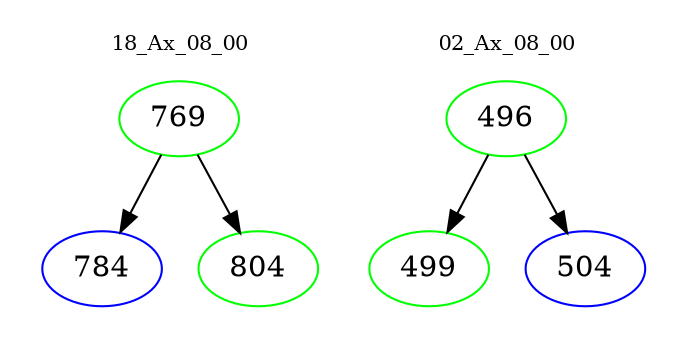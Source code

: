 digraph{
subgraph cluster_0 {
color = white
label = "18_Ax_08_00";
fontsize=10;
T0_769 [label="769", color="green"]
T0_769 -> T0_784 [color="black"]
T0_784 [label="784", color="blue"]
T0_769 -> T0_804 [color="black"]
T0_804 [label="804", color="green"]
}
subgraph cluster_1 {
color = white
label = "02_Ax_08_00";
fontsize=10;
T1_496 [label="496", color="green"]
T1_496 -> T1_499 [color="black"]
T1_499 [label="499", color="green"]
T1_496 -> T1_504 [color="black"]
T1_504 [label="504", color="blue"]
}
}
